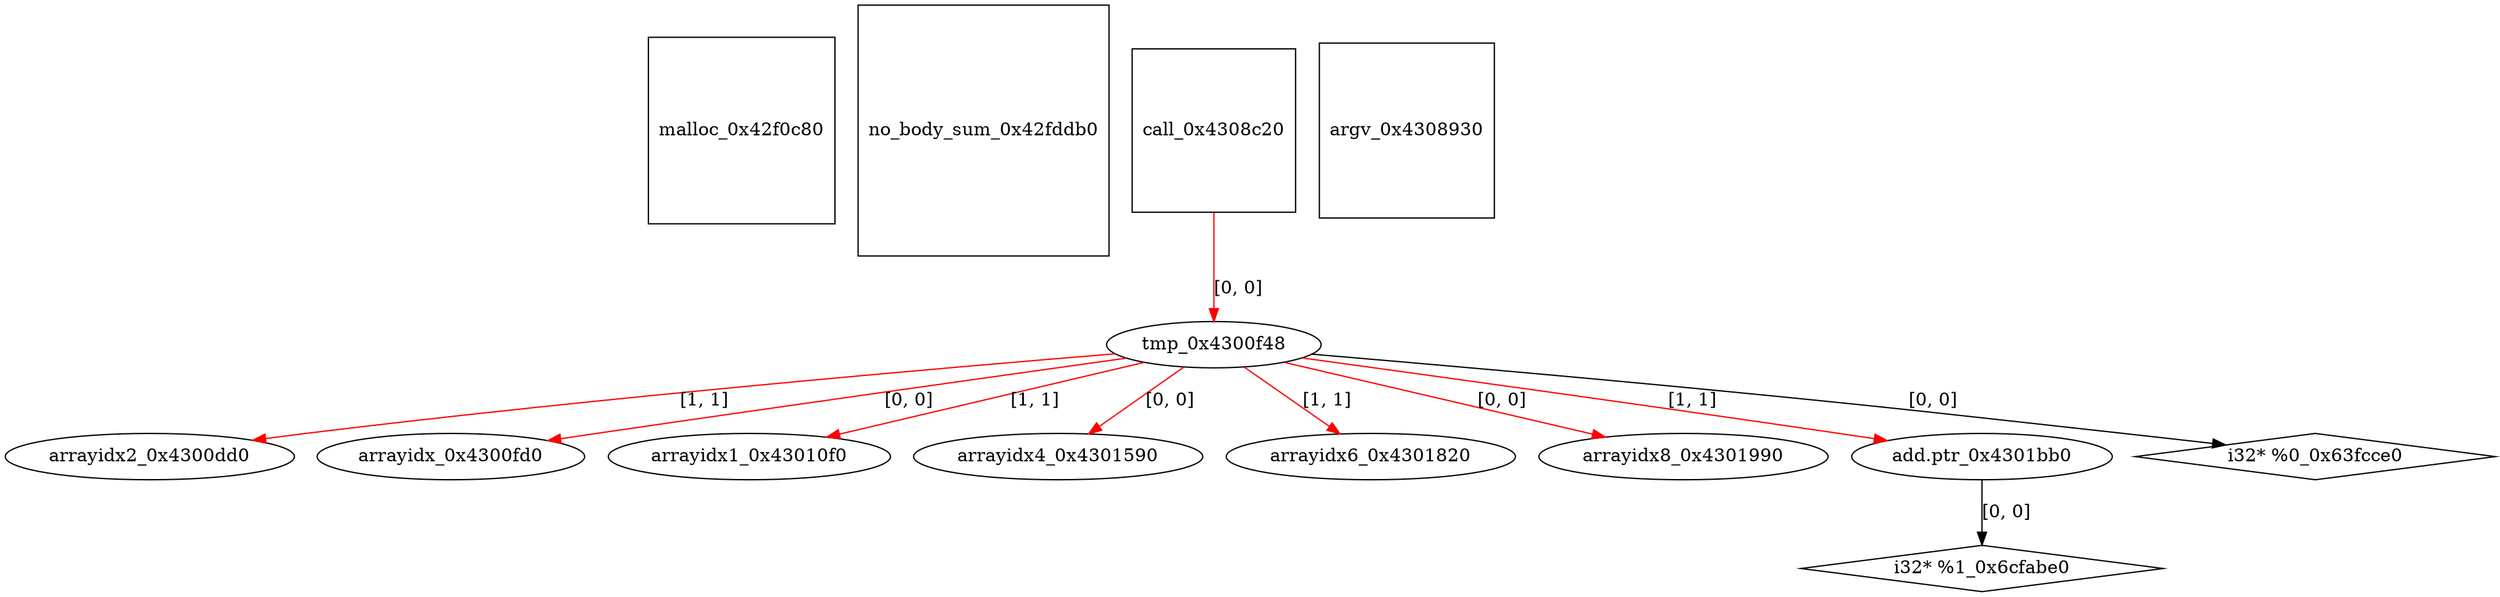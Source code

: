 digraph grafico {
"malloc_0x42f0c80" [shape=square];
"no_body_sum_0x42fddb0" [shape=square];
"arrayidx2_0x4300dd0" [shape=ellipse];
"tmp_0x4300f48" -> "arrayidx2_0x4300dd0" [label="[1, 1]",color=red];
"tmp_0x4300f48" [shape=ellipse];
"call_0x4308c20" -> "tmp_0x4300f48" [label="[0, 0]",color=red];
"arrayidx_0x4300fd0" [shape=ellipse];
"tmp_0x4300f48" -> "arrayidx_0x4300fd0" [label="[0, 0]",color=red];
"arrayidx1_0x43010f0" [shape=ellipse];
"tmp_0x4300f48" -> "arrayidx1_0x43010f0" [label="[1, 1]",color=red];
"arrayidx4_0x4301590" [shape=ellipse];
"tmp_0x4300f48" -> "arrayidx4_0x4301590" [label="[0, 0]",color=red];
"arrayidx6_0x4301820" [shape=ellipse];
"tmp_0x4300f48" -> "arrayidx6_0x4301820" [label="[1, 1]",color=red];
"arrayidx8_0x4301990" [shape=ellipse];
"tmp_0x4300f48" -> "arrayidx8_0x4301990" [label="[0, 0]",color=red];
"add.ptr_0x4301bb0" [shape=ellipse];
"tmp_0x4300f48" -> "add.ptr_0x4301bb0" [label="[1, 1]",color=red];
"argv_0x4308930" [shape=square];
"call_0x4308c20" [shape=square];
"i32* %0_0x63fcce0" [shape=diamond];
"tmp_0x4300f48" -> "i32* %0_0x63fcce0" [label="[0, 0]"];
"i32* %1_0x6cfabe0" [shape=diamond];
"add.ptr_0x4301bb0" -> "i32* %1_0x6cfabe0" [label="[0, 0]"];
}